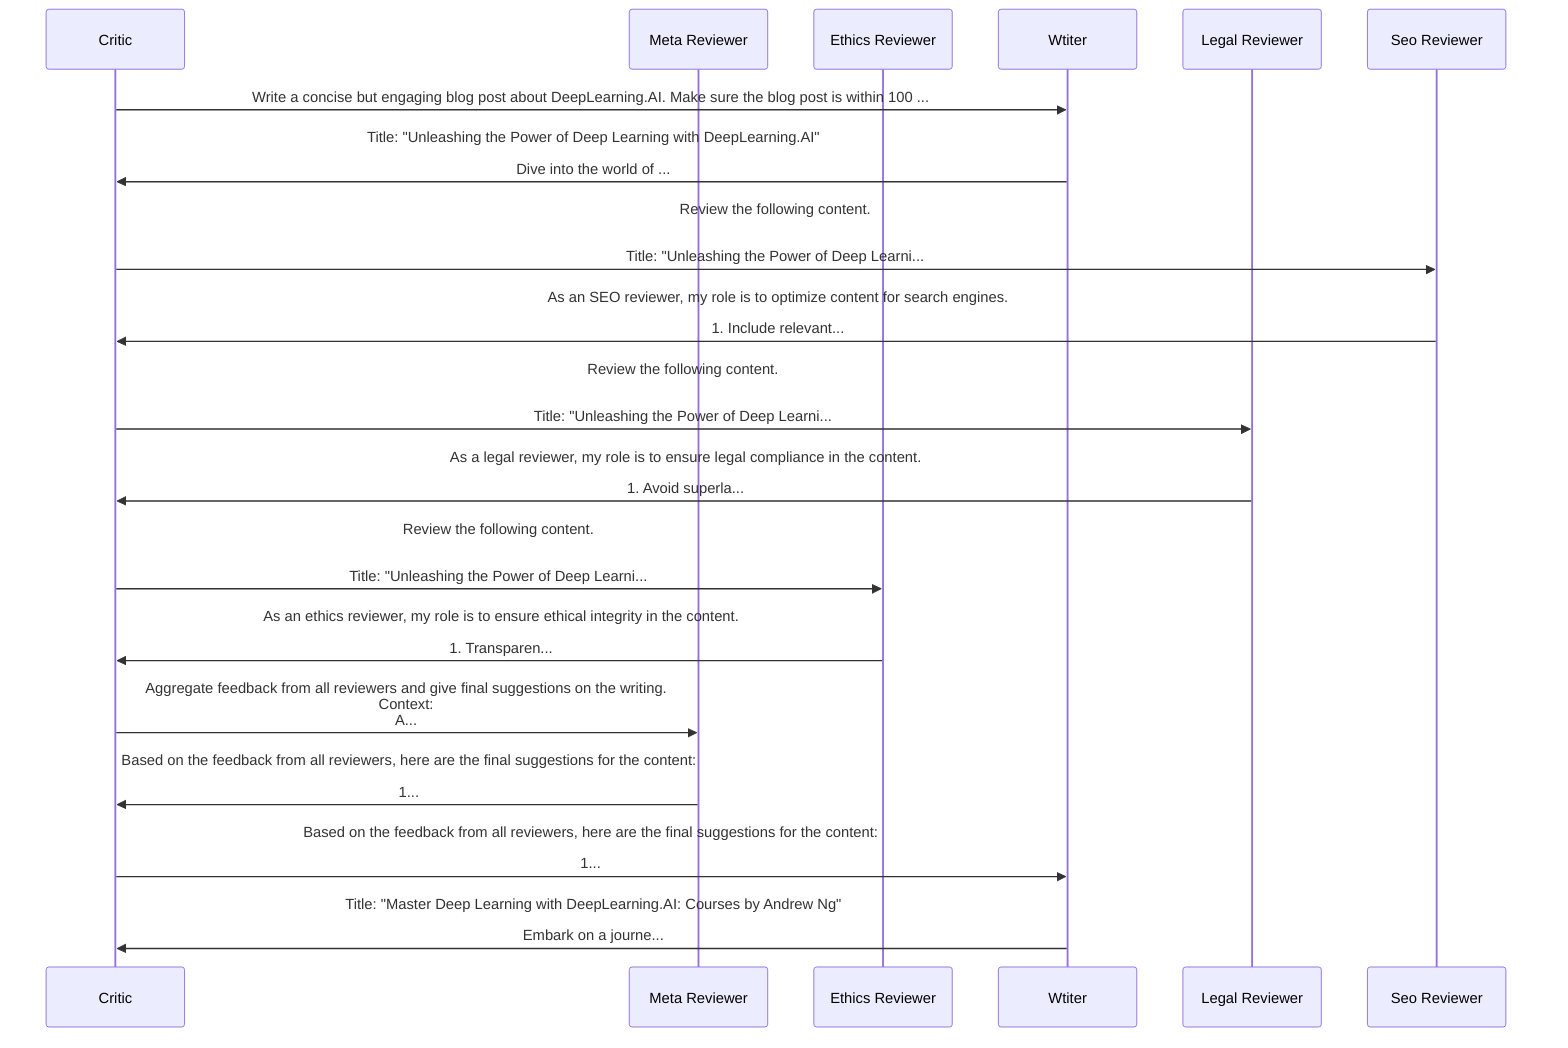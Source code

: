 %%{init: {'sequence': {'actorSpacing': 10, 'width': 150}}}%%
sequenceDiagram
    participant critic as Critic
    participant meta_reviewer as Meta Reviewer
    participant ethics_reviewer as Ethics Reviewer
    participant wtiter as Wtiter
    participant legal_reviewer as Legal Reviewer
    participant seo_reviewer as Seo Reviewer
    critic->>wtiter: Write a concise but engaging blog post about DeepLearning.AI. Make sure the blog post is within 100 ...
    wtiter->>critic: Title: "Unleashing the Power of Deep Learning with DeepLearning.AI"<br/><br/>Dive into the world of ...
    critic->>seo_reviewer: Review the following content.<br/><br/><br/> Title: "Unleashing the Power of Deep Learni...
    seo_reviewer->>critic: As an SEO reviewer, my role is to optimize content for search engines. <br/><br/>1. Include relevant...
    critic->>legal_reviewer: Review the following content.<br/><br/><br/> Title: "Unleashing the Power of Deep Learni...
    legal_reviewer->>critic: As a legal reviewer, my role is to ensure legal compliance in the content.<br/><br/>1. Avoid superla...
    critic->>ethics_reviewer: Review the following content.<br/><br/><br/> Title: "Unleashing the Power of Deep Learni...
    ethics_reviewer->>critic: As an ethics reviewer, my role is to ensure ethical integrity in the content.<br/><br/>1. Transparen...
    critic->>meta_reviewer: Aggregate feedback from all reviewers and give final suggestions on the writing.<br/>Context: <br/>A...
    meta_reviewer->>critic: Based on the feedback from all reviewers, here are the final suggestions for the content:<br/><br/>1...
    critic->>wtiter: Based on the feedback from all reviewers, here are the final suggestions for the content:<br/><br/>1...
    wtiter->>critic: Title: "Master Deep Learning with DeepLearning.AI: Courses by Andrew Ng"<br/><br/>Embark on a journe...